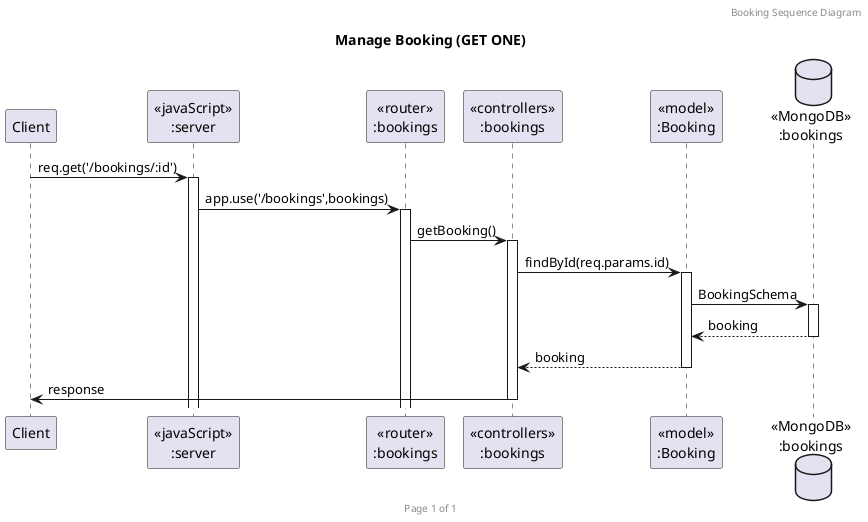 @startuml Manage Booking (GET ONE)

header Booking Sequence Diagram
footer Page %page% of %lastpage%
title "Manage Booking (GET ONE)"

participant "Client" as client
participant "<<javaScript>>\n:server" as server
participant "<<router>>\n:bookings" as routerBookings
participant "<<controllers>>\n:bookings" as controllersBookings
participant "<<model>>\n:Booking" as modelBooking
database "<<MongoDB>>\n:bookings" as BookingsDatabase

client->server ++:req.get('/bookings/:id')
server->routerBookings ++:app.use('/bookings',bookings)
routerBookings -> controllersBookings ++:getBooking()
controllersBookings->modelBooking ++:findById(req.params.id)
modelBooking ->BookingsDatabase ++:BookingSchema
BookingsDatabase --> modelBooking --:booking
controllersBookings <-- modelBooking --:booking
controllersBookings->client --:response

@enduml